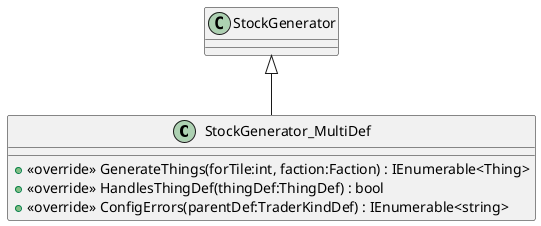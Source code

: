 @startuml
class StockGenerator_MultiDef {
    + <<override>> GenerateThings(forTile:int, faction:Faction) : IEnumerable<Thing>
    + <<override>> HandlesThingDef(thingDef:ThingDef) : bool
    + <<override>> ConfigErrors(parentDef:TraderKindDef) : IEnumerable<string>
}
StockGenerator <|-- StockGenerator_MultiDef
@enduml
